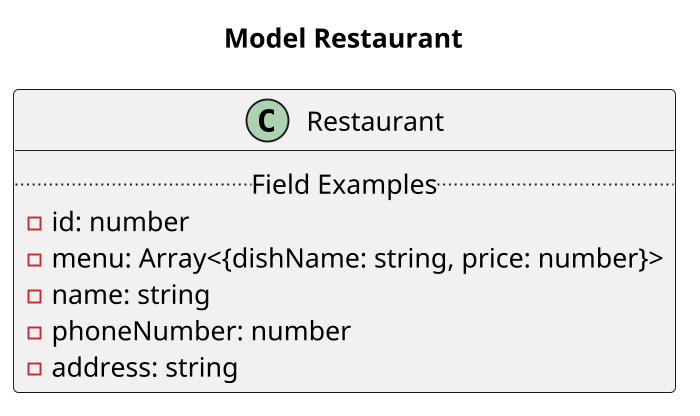 @startuml

scale 700 width
title Model Restaurant

class Restaurant {
    .. Field Examples ..
    - id: number
    - menu: Array<{dishName: string, price: number}>
    - name: string
    - phoneNumber: number
    - address: string
}

@enduml